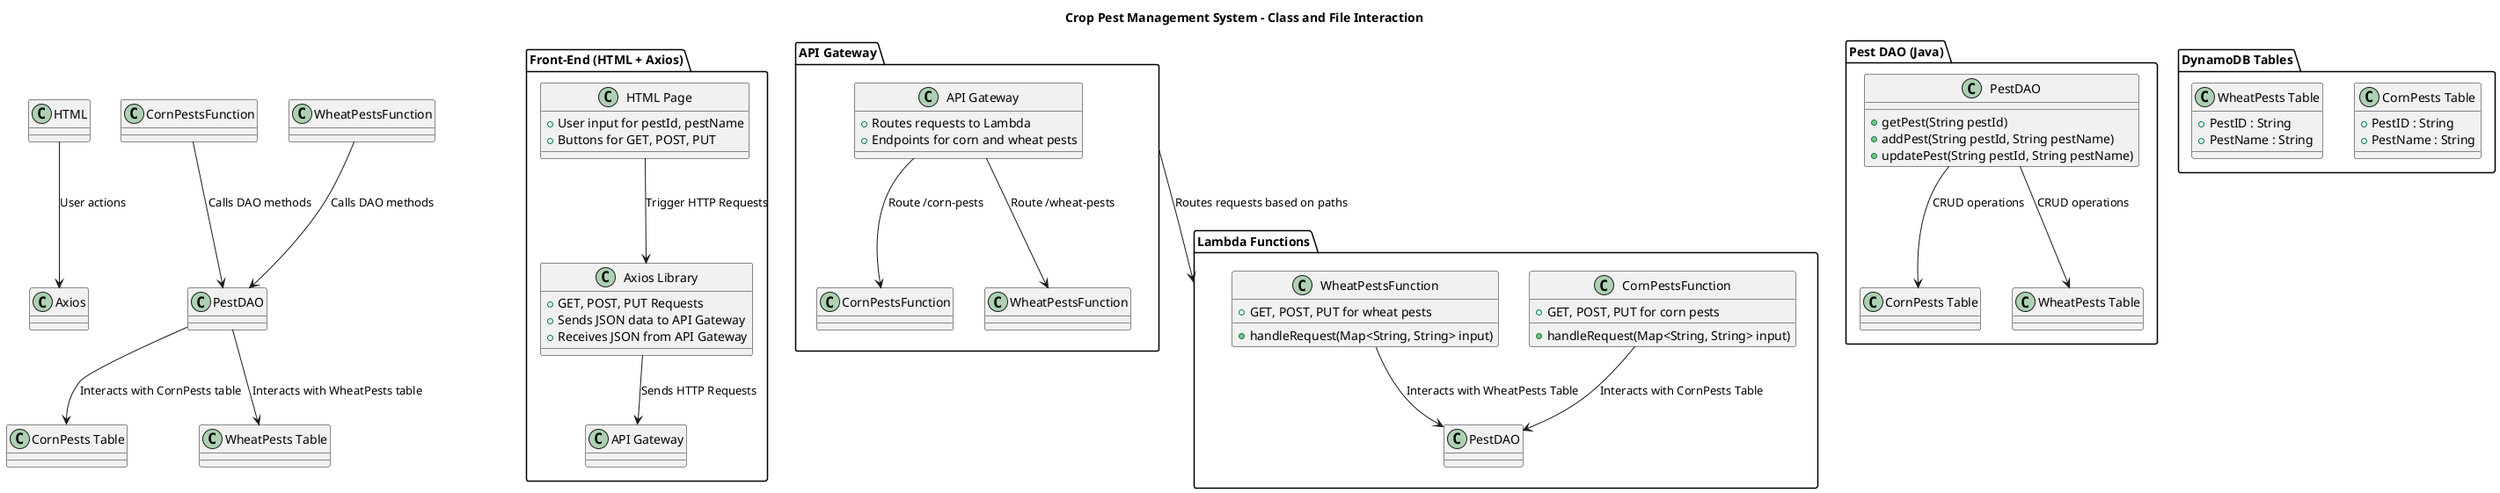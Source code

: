 @startuml

title Crop Pest Management System - Class and File Interaction

package "Front-End (HTML + Axios)" {
    class "HTML Page" {
        +User input for pestId, pestName
        +Buttons for GET, POST, PUT
    }

    class "Axios Library" {
        +GET, POST, PUT Requests
        +Sends JSON data to API Gateway
        +Receives JSON from API Gateway
    }

    "HTML Page" --> "Axios Library" : Trigger HTTP Requests
    "Axios Library" --> "API Gateway" : Sends HTTP Requests
}

package "API Gateway" {
    class "API Gateway" {
        +Routes requests to Lambda
        +Endpoints for corn and wheat pests
    }

    "API Gateway" --> "CornPestsFunction" : Route /corn-pests
    "API Gateway" --> "WheatPestsFunction" : Route /wheat-pests
}

package "Lambda Functions" {
    class "CornPestsFunction" {
        +handleRequest(Map<String, String> input)
        +GET, POST, PUT for corn pests
    }

    class "WheatPestsFunction" {
        +handleRequest(Map<String, String> input)
        +GET, POST, PUT for wheat pests
    }

    "CornPestsFunction" --> "PestDAO" : Interacts with CornPests Table
    "WheatPestsFunction" --> "PestDAO" : Interacts with WheatPests Table
}

package "Pest DAO (Java)" {
    class "PestDAO" {
        +getPest(String pestId)
        +addPest(String pestId, String pestName)
        +updatePest(String pestId, String pestName)
    }

    "PestDAO" --> "CornPests Table" : CRUD operations
    "PestDAO" --> "WheatPests Table" : CRUD operations
}

package "DynamoDB Tables" {
    class "CornPests Table" {
        +PestID : String
        +PestName : String
    }

    class "WheatPests Table" {
        +PestID : String
        +PestName : String
    }
}

' Front-End Interaction
HTML --> "Axios" : User actions

' API Gateway Interaction
"API Gateway" --> "Lambda Functions" : Routes requests based on paths

' Lambda Functions Interaction
"CornPestsFunction" --> "PestDAO" : Calls DAO methods
"WheatPestsFunction" --> "PestDAO" : Calls DAO methods

' DynamoDB Interaction
"PestDAO" --> "CornPests Table" : Interacts with CornPests table
"PestDAO" --> "WheatPests Table" : Interacts with WheatPests table

@enduml
